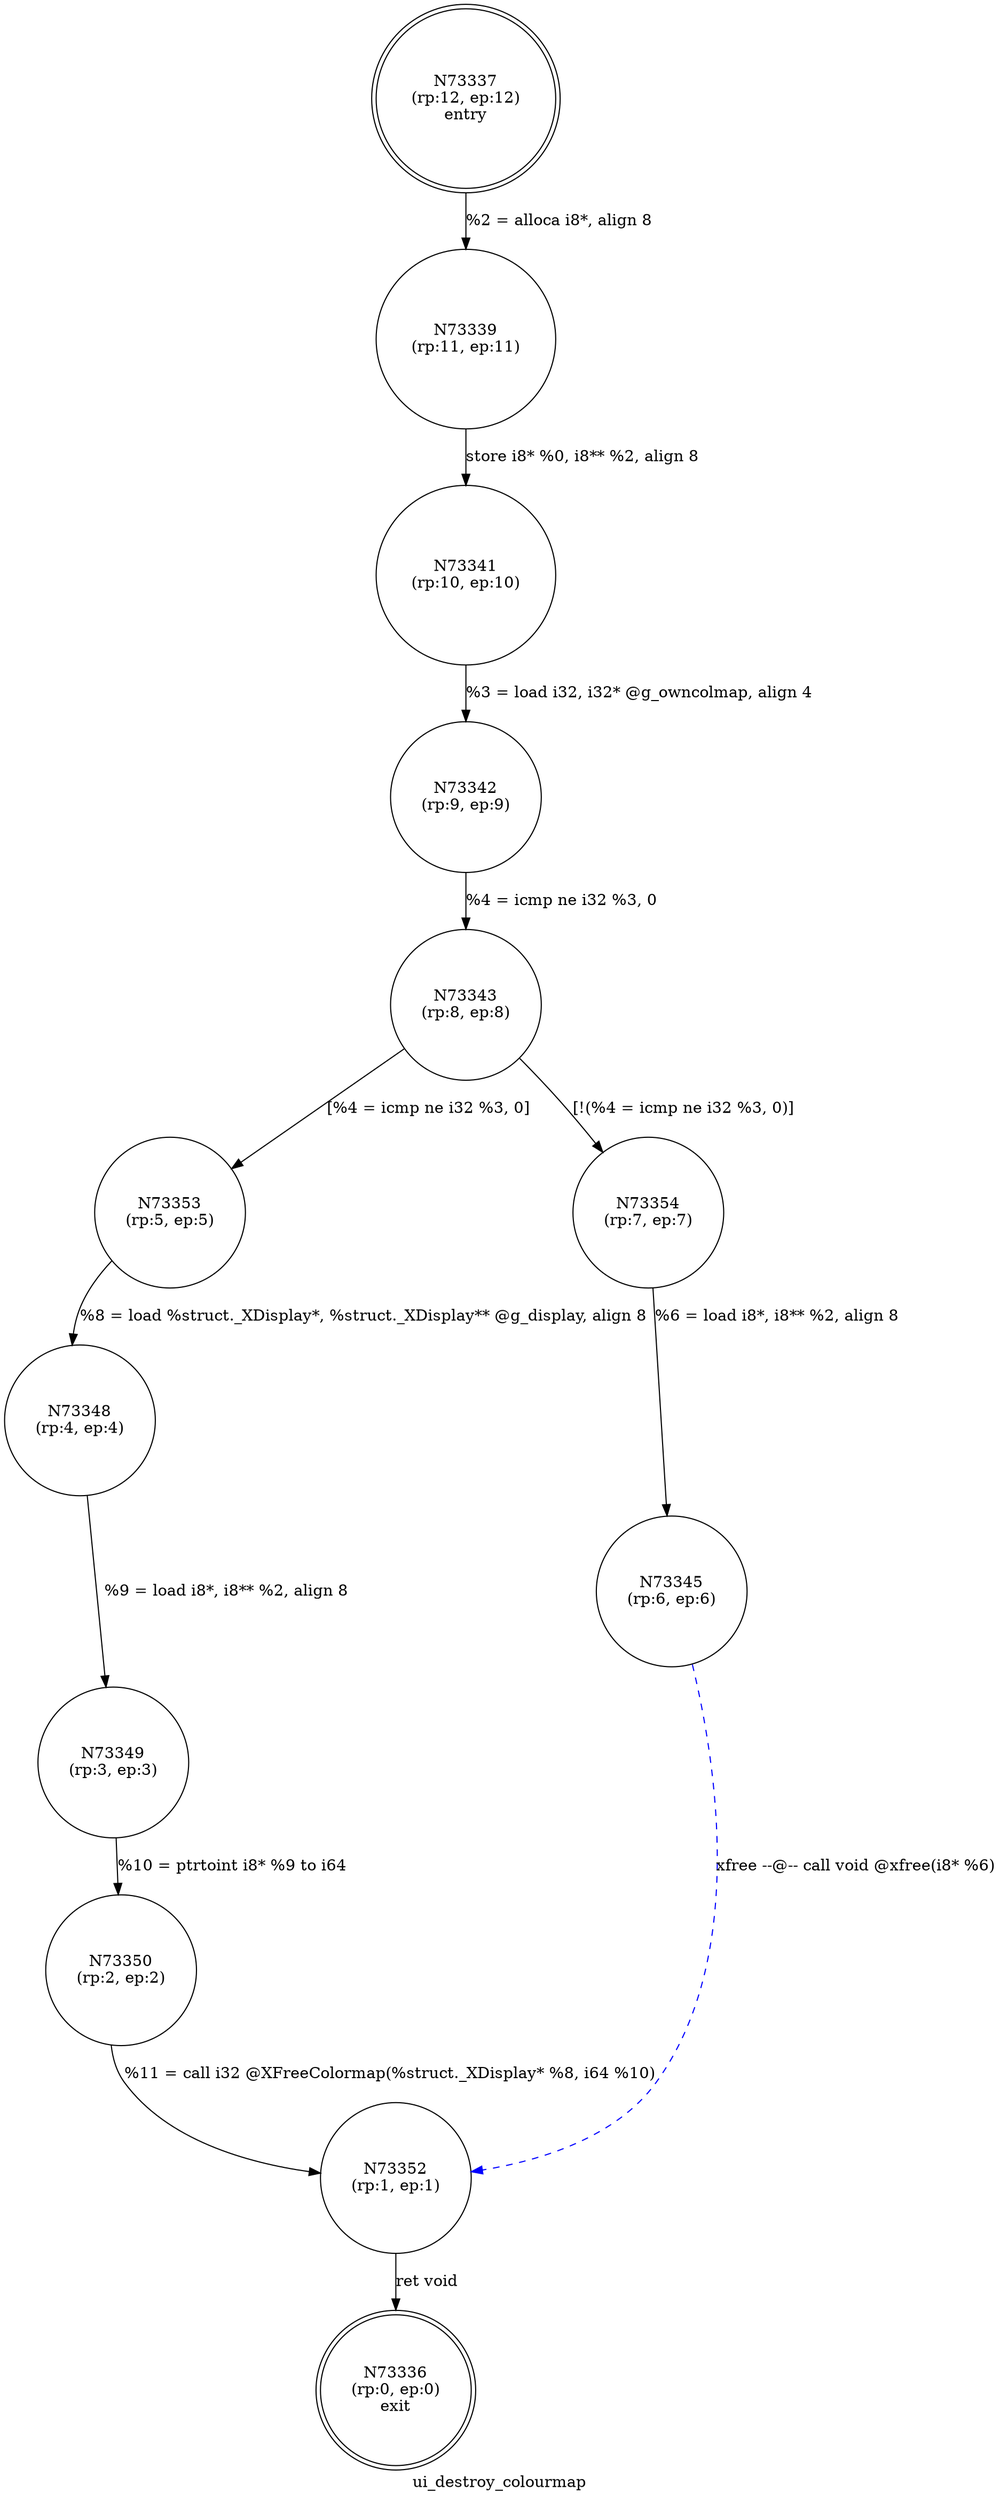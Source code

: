 digraph ui_destroy_colourmap {
label="ui_destroy_colourmap"
73336 [label="N73336\n(rp:0, ep:0)\nexit", shape="doublecircle"]
73337 [label="N73337\n(rp:12, ep:12)\nentry", shape="doublecircle"]
73337 -> 73339 [label="%2 = alloca i8*, align 8"]
73339 [label="N73339\n(rp:11, ep:11)", shape="circle"]
73339 -> 73341 [label="store i8* %0, i8** %2, align 8"]
73341 [label="N73341\n(rp:10, ep:10)", shape="circle"]
73341 -> 73342 [label="%3 = load i32, i32* @g_owncolmap, align 4"]
73342 [label="N73342\n(rp:9, ep:9)", shape="circle"]
73342 -> 73343 [label="%4 = icmp ne i32 %3, 0"]
73343 [label="N73343\n(rp:8, ep:8)", shape="circle"]
73343 -> 73353 [label="[%4 = icmp ne i32 %3, 0]"]
73343 -> 73354 [label="[!(%4 = icmp ne i32 %3, 0)]"]
73345 [label="N73345\n(rp:6, ep:6)", shape="circle"]
73345 -> 73352 [label="xfree --@-- call void @xfree(i8* %6)", style="dashed", color="blue"]
73348 [label="N73348\n(rp:4, ep:4)", shape="circle"]
73348 -> 73349 [label="%9 = load i8*, i8** %2, align 8"]
73349 [label="N73349\n(rp:3, ep:3)", shape="circle"]
73349 -> 73350 [label="%10 = ptrtoint i8* %9 to i64"]
73350 [label="N73350\n(rp:2, ep:2)", shape="circle"]
73350 -> 73352 [label="%11 = call i32 @XFreeColormap(%struct._XDisplay* %8, i64 %10)"]
73352 [label="N73352\n(rp:1, ep:1)", shape="circle"]
73352 -> 73336 [label="ret void"]
73353 [label="N73353\n(rp:5, ep:5)", shape="circle"]
73353 -> 73348 [label="%8 = load %struct._XDisplay*, %struct._XDisplay** @g_display, align 8"]
73354 [label="N73354\n(rp:7, ep:7)", shape="circle"]
73354 -> 73345 [label="%6 = load i8*, i8** %2, align 8"]
}
